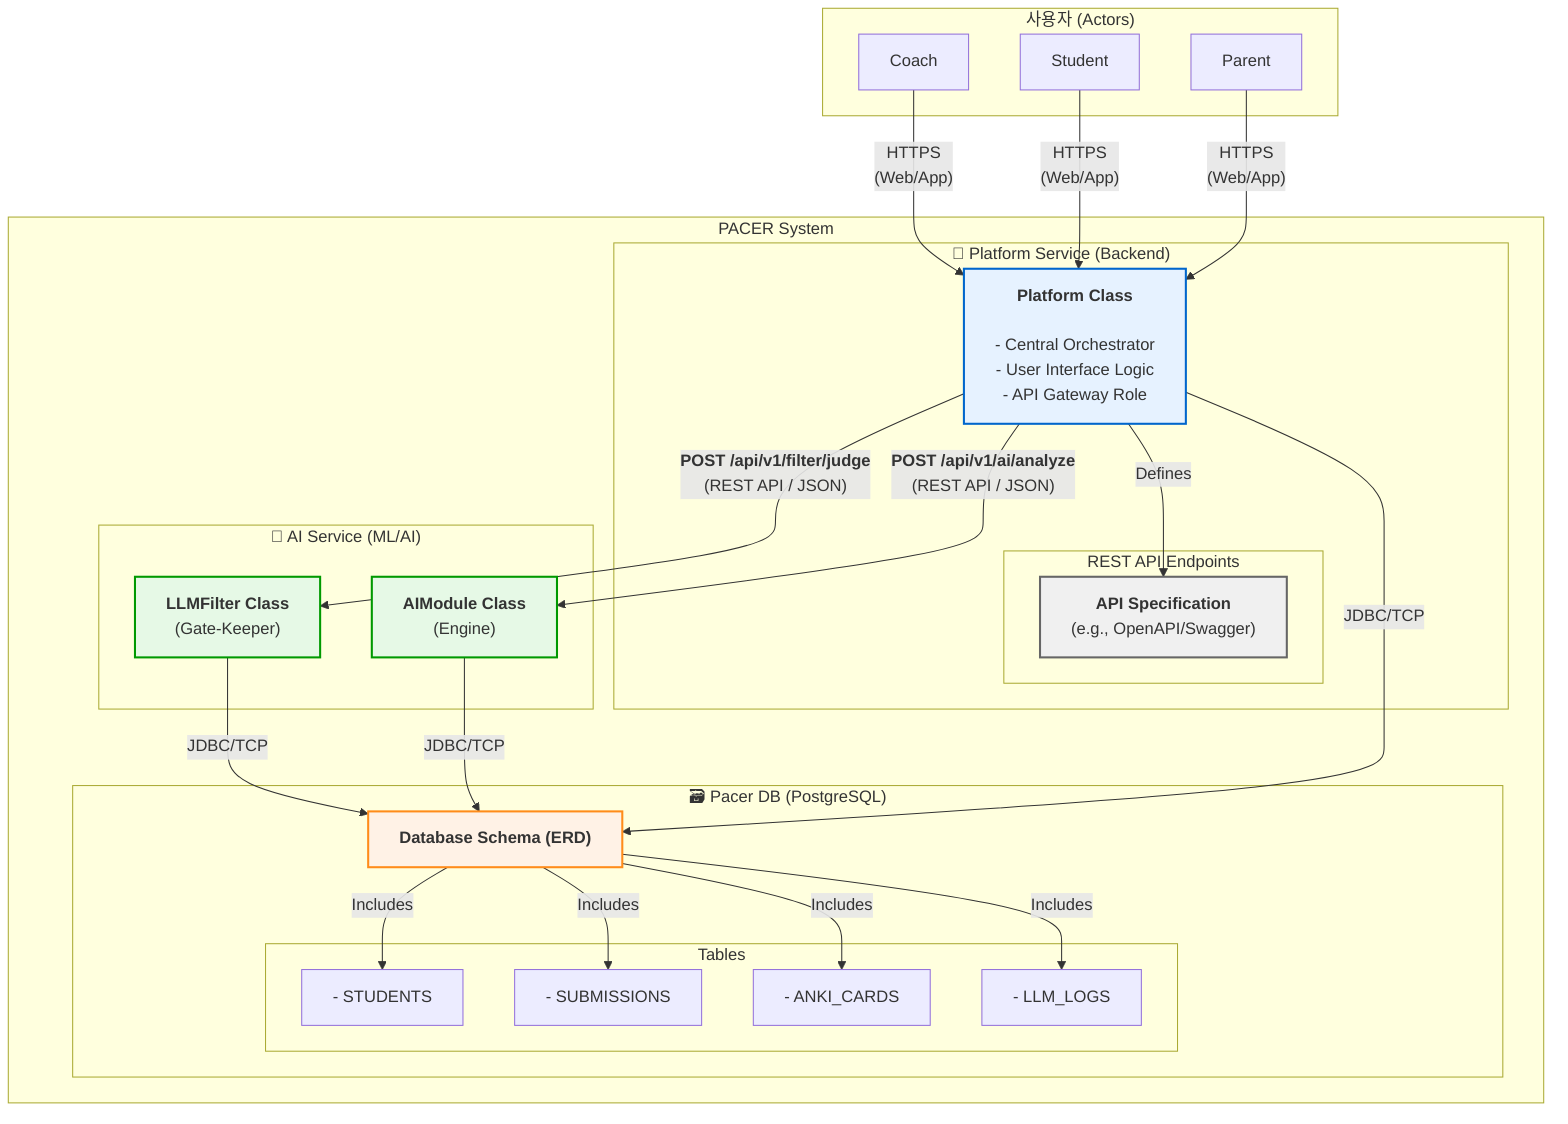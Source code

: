 graph TD
    subgraph "사용자 (Actors)"
        direction LR
        coach[Coach]
        student[Student]
        parent[Parent]
    end

    subgraph "PACER System"
        direction LR

        subgraph "📱 Platform Service (Backend)"
            direction TB
            platform_class["<b>Platform Class</b><br/><br/>- Central Orchestrator<br/>- User Interface Logic<br/>- API Gateway Role"]
            
            subgraph "REST API Endpoints"
                direction TB
                api_spec["<b>API Specification</b><br/>(e.g., OpenAPI/Swagger)"]
            end

            platform_class -- "Defines" --> api_spec
        end

        subgraph "🧠 AI Service (ML/AI)"
            direction TB
            llm_filter_class["<b>LLMFilter Class</b><br/>(Gate-Keeper)"]
            ai_module_class["<b>AIModule Class</b><br/>(Engine)"]
        end

        subgraph "🗃️ Pacer DB (PostgreSQL)"
            direction TB
            db_schema["<b>Database Schema (ERD)</b>"]
            
            subgraph "Tables"
                direction TB
                students_table["- STUDENTS"]
                submissions_table["- SUBMISSIONS"]
                anki_cards_table["- ANKI_CARDS"]
                llm_logs_table["- LLM_LOGS"]
            end
            db_schema -- "Includes" --> students_table & submissions_table & anki_cards_table & llm_logs_table
        end
    end

    %% --- Interactions ---
    coach & student & parent -- "HTTPS<br/>(Web/App)" --> platform_class

    platform_class -- "<b>POST /api/v1/filter/judge</b><br/>(REST API / JSON)" --> llm_filter_class
    platform_class -- "<b>POST /api/v1/ai/analyze</b><br/>(REST API / JSON)" --> ai_module_class
    
    llm_filter_class -- "JDBC/TCP" --> db_schema
    ai_module_class -- "JDBC/TCP" --> db_schema
    platform_class -- "JDBC/TCP" --> db_schema

    %% --- Styling ---
    style platform_class fill:#e6f2ff,stroke:#0066cc,stroke-width:2px
    style ai_module_class fill:#e6f9e6,stroke:#009900,stroke-width:2px
    style llm_filter_class fill:#e6f9e6,stroke:#009900,stroke-width:2px
    style db_schema fill:#fff2e6,stroke:#ff8c1a,stroke-width:2px
    style api_spec fill:#f0f0f0,stroke:#666,stroke-width:2px